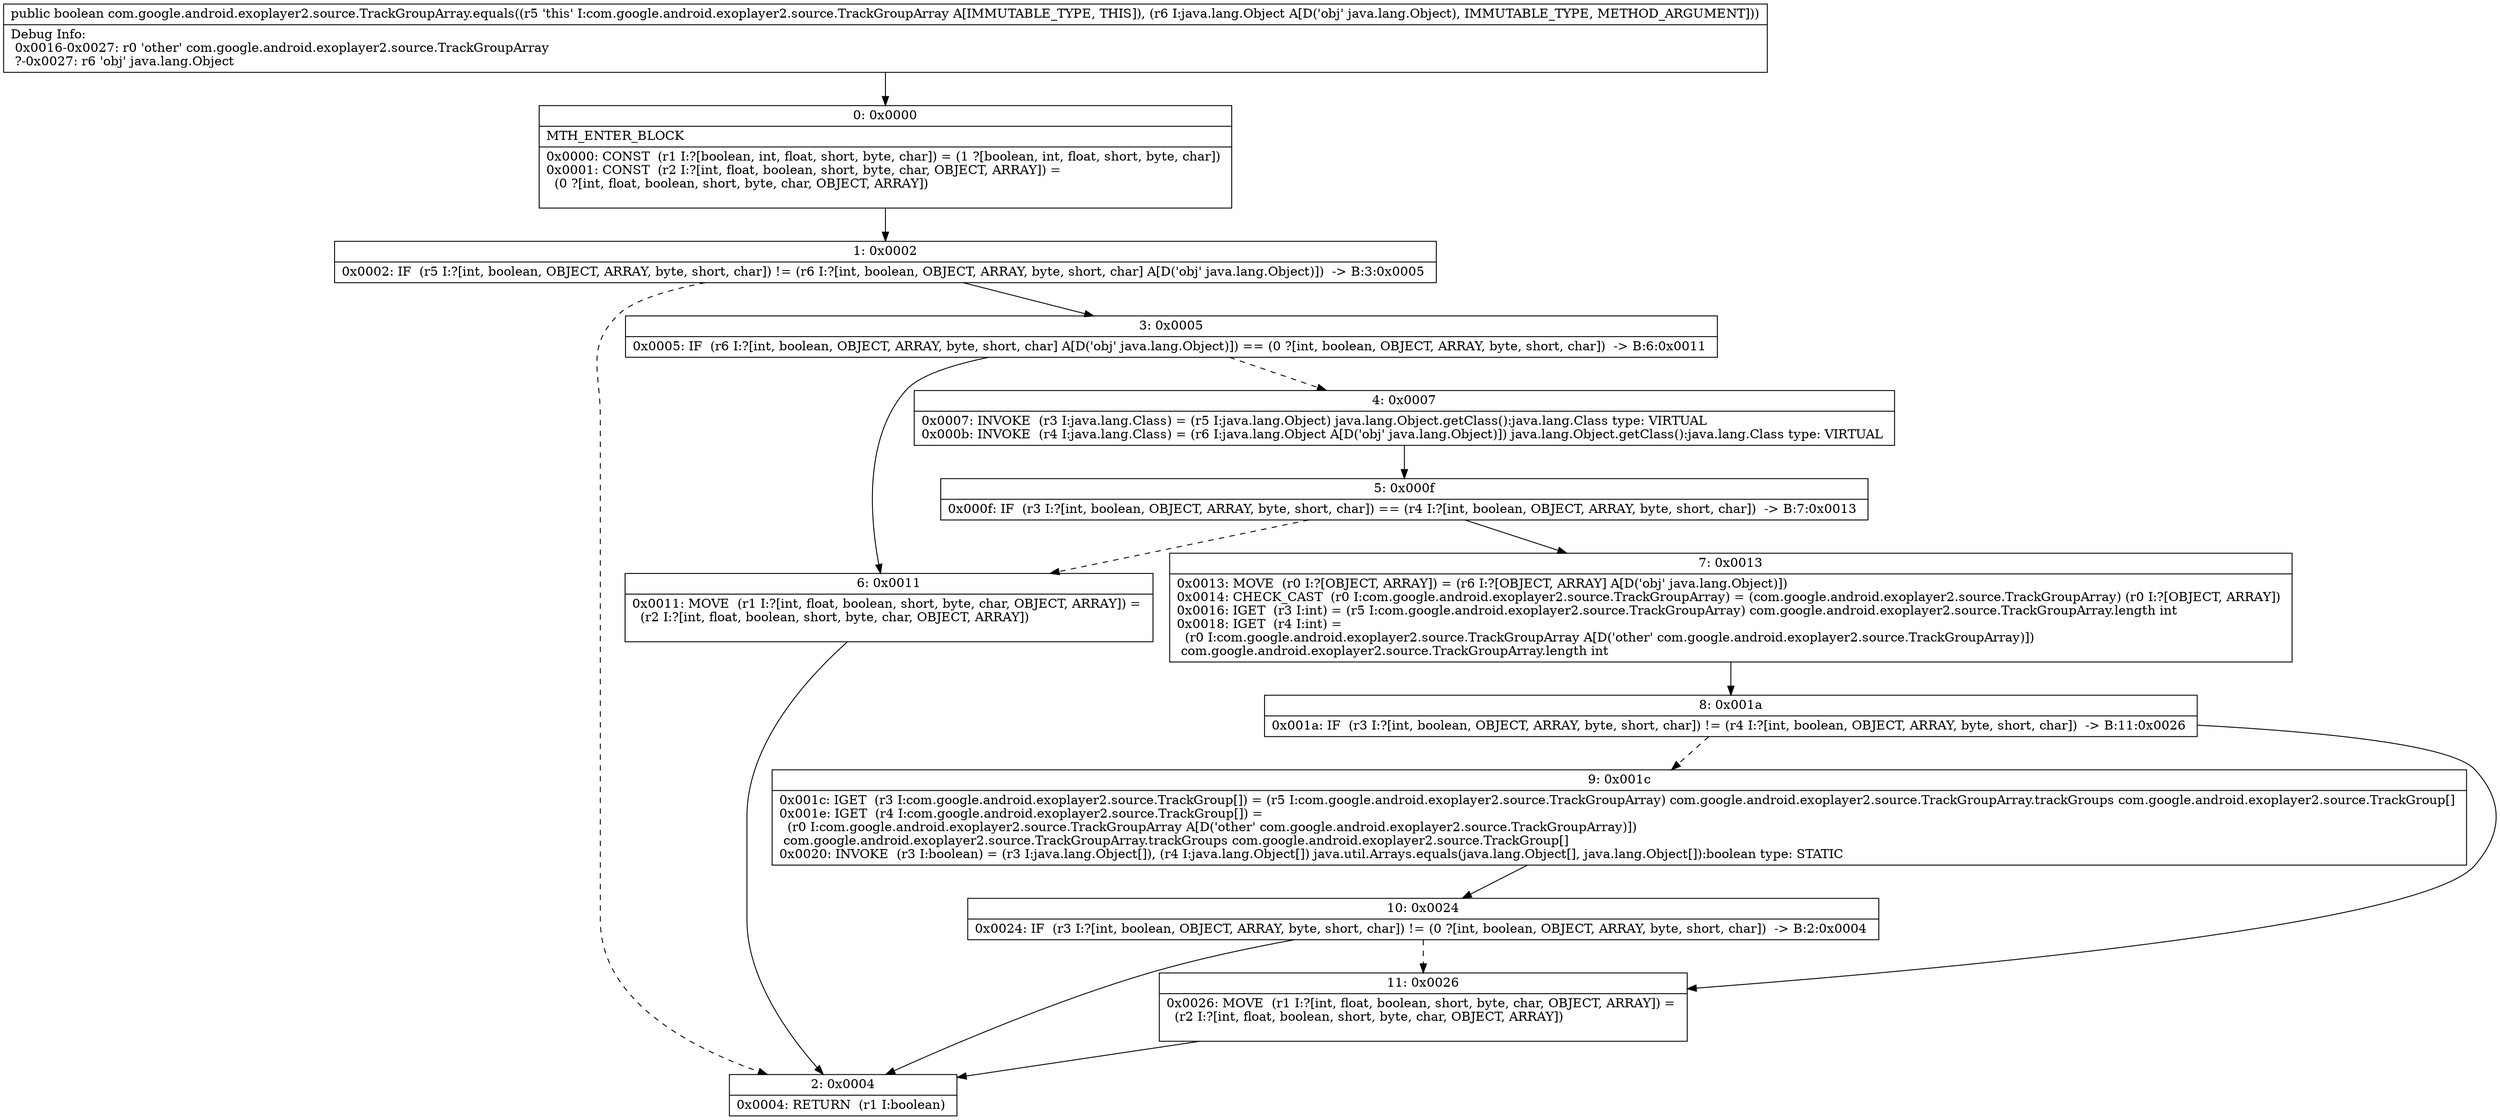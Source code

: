 digraph "CFG forcom.google.android.exoplayer2.source.TrackGroupArray.equals(Ljava\/lang\/Object;)Z" {
Node_0 [shape=record,label="{0\:\ 0x0000|MTH_ENTER_BLOCK\l|0x0000: CONST  (r1 I:?[boolean, int, float, short, byte, char]) = (1 ?[boolean, int, float, short, byte, char]) \l0x0001: CONST  (r2 I:?[int, float, boolean, short, byte, char, OBJECT, ARRAY]) = \l  (0 ?[int, float, boolean, short, byte, char, OBJECT, ARRAY])\l \l}"];
Node_1 [shape=record,label="{1\:\ 0x0002|0x0002: IF  (r5 I:?[int, boolean, OBJECT, ARRAY, byte, short, char]) != (r6 I:?[int, boolean, OBJECT, ARRAY, byte, short, char] A[D('obj' java.lang.Object)])  \-\> B:3:0x0005 \l}"];
Node_2 [shape=record,label="{2\:\ 0x0004|0x0004: RETURN  (r1 I:boolean) \l}"];
Node_3 [shape=record,label="{3\:\ 0x0005|0x0005: IF  (r6 I:?[int, boolean, OBJECT, ARRAY, byte, short, char] A[D('obj' java.lang.Object)]) == (0 ?[int, boolean, OBJECT, ARRAY, byte, short, char])  \-\> B:6:0x0011 \l}"];
Node_4 [shape=record,label="{4\:\ 0x0007|0x0007: INVOKE  (r3 I:java.lang.Class) = (r5 I:java.lang.Object) java.lang.Object.getClass():java.lang.Class type: VIRTUAL \l0x000b: INVOKE  (r4 I:java.lang.Class) = (r6 I:java.lang.Object A[D('obj' java.lang.Object)]) java.lang.Object.getClass():java.lang.Class type: VIRTUAL \l}"];
Node_5 [shape=record,label="{5\:\ 0x000f|0x000f: IF  (r3 I:?[int, boolean, OBJECT, ARRAY, byte, short, char]) == (r4 I:?[int, boolean, OBJECT, ARRAY, byte, short, char])  \-\> B:7:0x0013 \l}"];
Node_6 [shape=record,label="{6\:\ 0x0011|0x0011: MOVE  (r1 I:?[int, float, boolean, short, byte, char, OBJECT, ARRAY]) = \l  (r2 I:?[int, float, boolean, short, byte, char, OBJECT, ARRAY])\l \l}"];
Node_7 [shape=record,label="{7\:\ 0x0013|0x0013: MOVE  (r0 I:?[OBJECT, ARRAY]) = (r6 I:?[OBJECT, ARRAY] A[D('obj' java.lang.Object)]) \l0x0014: CHECK_CAST  (r0 I:com.google.android.exoplayer2.source.TrackGroupArray) = (com.google.android.exoplayer2.source.TrackGroupArray) (r0 I:?[OBJECT, ARRAY]) \l0x0016: IGET  (r3 I:int) = (r5 I:com.google.android.exoplayer2.source.TrackGroupArray) com.google.android.exoplayer2.source.TrackGroupArray.length int \l0x0018: IGET  (r4 I:int) = \l  (r0 I:com.google.android.exoplayer2.source.TrackGroupArray A[D('other' com.google.android.exoplayer2.source.TrackGroupArray)])\l com.google.android.exoplayer2.source.TrackGroupArray.length int \l}"];
Node_8 [shape=record,label="{8\:\ 0x001a|0x001a: IF  (r3 I:?[int, boolean, OBJECT, ARRAY, byte, short, char]) != (r4 I:?[int, boolean, OBJECT, ARRAY, byte, short, char])  \-\> B:11:0x0026 \l}"];
Node_9 [shape=record,label="{9\:\ 0x001c|0x001c: IGET  (r3 I:com.google.android.exoplayer2.source.TrackGroup[]) = (r5 I:com.google.android.exoplayer2.source.TrackGroupArray) com.google.android.exoplayer2.source.TrackGroupArray.trackGroups com.google.android.exoplayer2.source.TrackGroup[] \l0x001e: IGET  (r4 I:com.google.android.exoplayer2.source.TrackGroup[]) = \l  (r0 I:com.google.android.exoplayer2.source.TrackGroupArray A[D('other' com.google.android.exoplayer2.source.TrackGroupArray)])\l com.google.android.exoplayer2.source.TrackGroupArray.trackGroups com.google.android.exoplayer2.source.TrackGroup[] \l0x0020: INVOKE  (r3 I:boolean) = (r3 I:java.lang.Object[]), (r4 I:java.lang.Object[]) java.util.Arrays.equals(java.lang.Object[], java.lang.Object[]):boolean type: STATIC \l}"];
Node_10 [shape=record,label="{10\:\ 0x0024|0x0024: IF  (r3 I:?[int, boolean, OBJECT, ARRAY, byte, short, char]) != (0 ?[int, boolean, OBJECT, ARRAY, byte, short, char])  \-\> B:2:0x0004 \l}"];
Node_11 [shape=record,label="{11\:\ 0x0026|0x0026: MOVE  (r1 I:?[int, float, boolean, short, byte, char, OBJECT, ARRAY]) = \l  (r2 I:?[int, float, boolean, short, byte, char, OBJECT, ARRAY])\l \l}"];
MethodNode[shape=record,label="{public boolean com.google.android.exoplayer2.source.TrackGroupArray.equals((r5 'this' I:com.google.android.exoplayer2.source.TrackGroupArray A[IMMUTABLE_TYPE, THIS]), (r6 I:java.lang.Object A[D('obj' java.lang.Object), IMMUTABLE_TYPE, METHOD_ARGUMENT]))  | Debug Info:\l  0x0016\-0x0027: r0 'other' com.google.android.exoplayer2.source.TrackGroupArray\l  ?\-0x0027: r6 'obj' java.lang.Object\l}"];
MethodNode -> Node_0;
Node_0 -> Node_1;
Node_1 -> Node_2[style=dashed];
Node_1 -> Node_3;
Node_3 -> Node_4[style=dashed];
Node_3 -> Node_6;
Node_4 -> Node_5;
Node_5 -> Node_6[style=dashed];
Node_5 -> Node_7;
Node_6 -> Node_2;
Node_7 -> Node_8;
Node_8 -> Node_9[style=dashed];
Node_8 -> Node_11;
Node_9 -> Node_10;
Node_10 -> Node_2;
Node_10 -> Node_11[style=dashed];
Node_11 -> Node_2;
}

